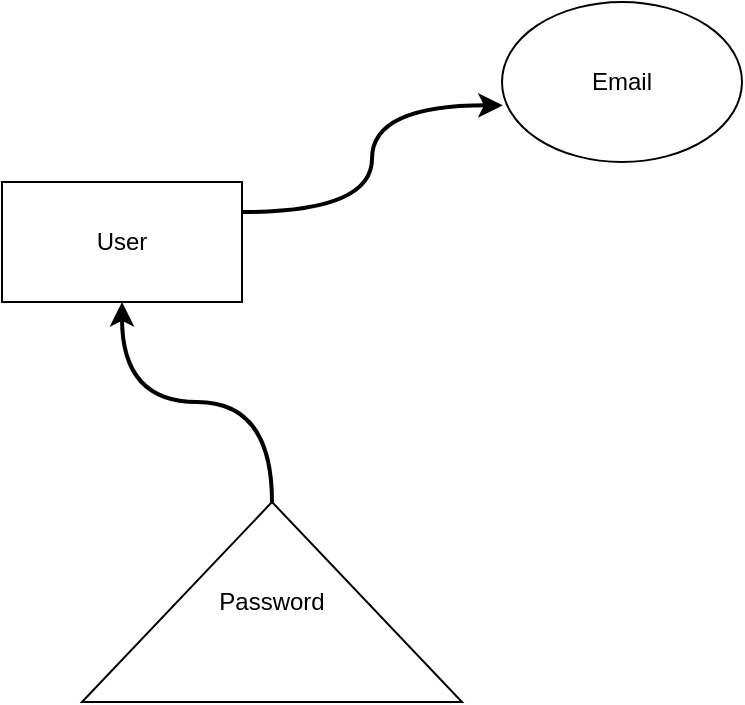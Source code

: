 <mxfile>
    <diagram id="d7pFsMbV_boStTqUdoP3" name="Page-1">
        <mxGraphModel dx="600" dy="573" grid="1" gridSize="10" guides="1" tooltips="1" connect="1" arrows="1" fold="1" page="0" pageScale="1" pageWidth="850" pageHeight="1100" math="0" shadow="0">
            <root>
                <mxCell id="0"/>
                <mxCell id="1" parent="0"/>
                <mxCell id="4" style="edgeStyle=orthogonalEdgeStyle;html=1;exitX=1;exitY=0.25;exitDx=0;exitDy=0;entryX=0.003;entryY=0.646;entryDx=0;entryDy=0;entryPerimeter=0;strokeWidth=2;strokeColor=default;jumpStyle=none;rounded=0;curved=1;" edge="1" parent="1" source="2" target="3">
                    <mxGeometry relative="1" as="geometry"/>
                </mxCell>
                <mxCell id="2" value="User" style="rounded=0;whiteSpace=wrap;html=1;" vertex="1" parent="1">
                    <mxGeometry x="30" y="100" width="120" height="60" as="geometry"/>
                </mxCell>
                <mxCell id="3" value="Email" style="ellipse;whiteSpace=wrap;html=1;rounded=0;" vertex="1" parent="1">
                    <mxGeometry x="280" y="10" width="120" height="80" as="geometry"/>
                </mxCell>
                <mxCell id="10" value="" style="edgeStyle=orthogonalEdgeStyle;jumpStyle=none;html=1;strokeColor=default;strokeWidth=2;rounded=0;curved=1;" edge="1" parent="1" source="5" target="2">
                    <mxGeometry relative="1" as="geometry"/>
                </mxCell>
                <mxCell id="5" value="Password" style="triangle;whiteSpace=wrap;html=1;direction=north;rounded=0;" vertex="1" parent="1">
                    <mxGeometry x="70" y="260" width="190" height="100" as="geometry"/>
                </mxCell>
            </root>
        </mxGraphModel>
    </diagram>
</mxfile>